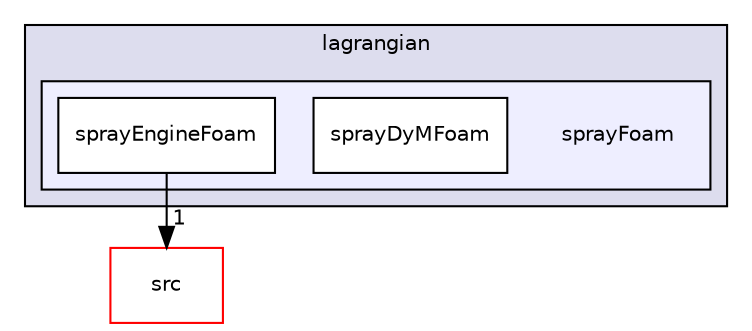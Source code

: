 digraph "applications/solvers/lagrangian/sprayFoam" {
  bgcolor=transparent;
  compound=true
  node [ fontsize="10", fontname="Helvetica"];
  edge [ labelfontsize="10", labelfontname="Helvetica"];
  subgraph clusterdir_9e1aaabb0e6f6026c8abb09c4d63ec18 {
    graph [ bgcolor="#ddddee", pencolor="black", label="lagrangian" fontname="Helvetica", fontsize="10", URL="dir_9e1aaabb0e6f6026c8abb09c4d63ec18.html"]
  subgraph clusterdir_48c474b6adf4f963495d4502f2c7f782 {
    graph [ bgcolor="#eeeeff", pencolor="black", label="" URL="dir_48c474b6adf4f963495d4502f2c7f782.html"];
    dir_48c474b6adf4f963495d4502f2c7f782 [shape=plaintext label="sprayFoam"];
    dir_31a9bf919c1c3c2d437d6bc1cc5c5d64 [shape=box label="sprayDyMFoam" color="black" fillcolor="white" style="filled" URL="dir_31a9bf919c1c3c2d437d6bc1cc5c5d64.html"];
    dir_4e0405ab554f877089d794bbaa013b8d [shape=box label="sprayEngineFoam" color="black" fillcolor="white" style="filled" URL="dir_4e0405ab554f877089d794bbaa013b8d.html"];
  }
  }
  dir_68267d1309a1af8e8297ef4c3efbcdba [shape=box label="src" color="red" URL="dir_68267d1309a1af8e8297ef4c3efbcdba.html"];
  dir_4e0405ab554f877089d794bbaa013b8d->dir_68267d1309a1af8e8297ef4c3efbcdba [headlabel="1", labeldistance=1.5 headhref="dir_000072_000735.html"];
}
